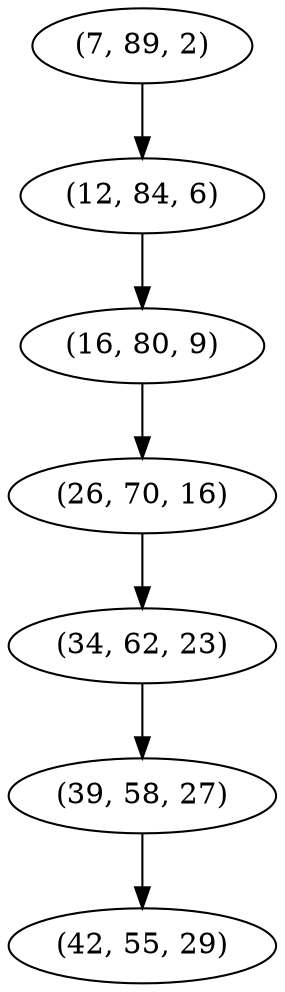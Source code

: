 digraph tree {
    "(7, 89, 2)";
    "(12, 84, 6)";
    "(16, 80, 9)";
    "(26, 70, 16)";
    "(34, 62, 23)";
    "(39, 58, 27)";
    "(42, 55, 29)";
    "(7, 89, 2)" -> "(12, 84, 6)";
    "(12, 84, 6)" -> "(16, 80, 9)";
    "(16, 80, 9)" -> "(26, 70, 16)";
    "(26, 70, 16)" -> "(34, 62, 23)";
    "(34, 62, 23)" -> "(39, 58, 27)";
    "(39, 58, 27)" -> "(42, 55, 29)";
}
